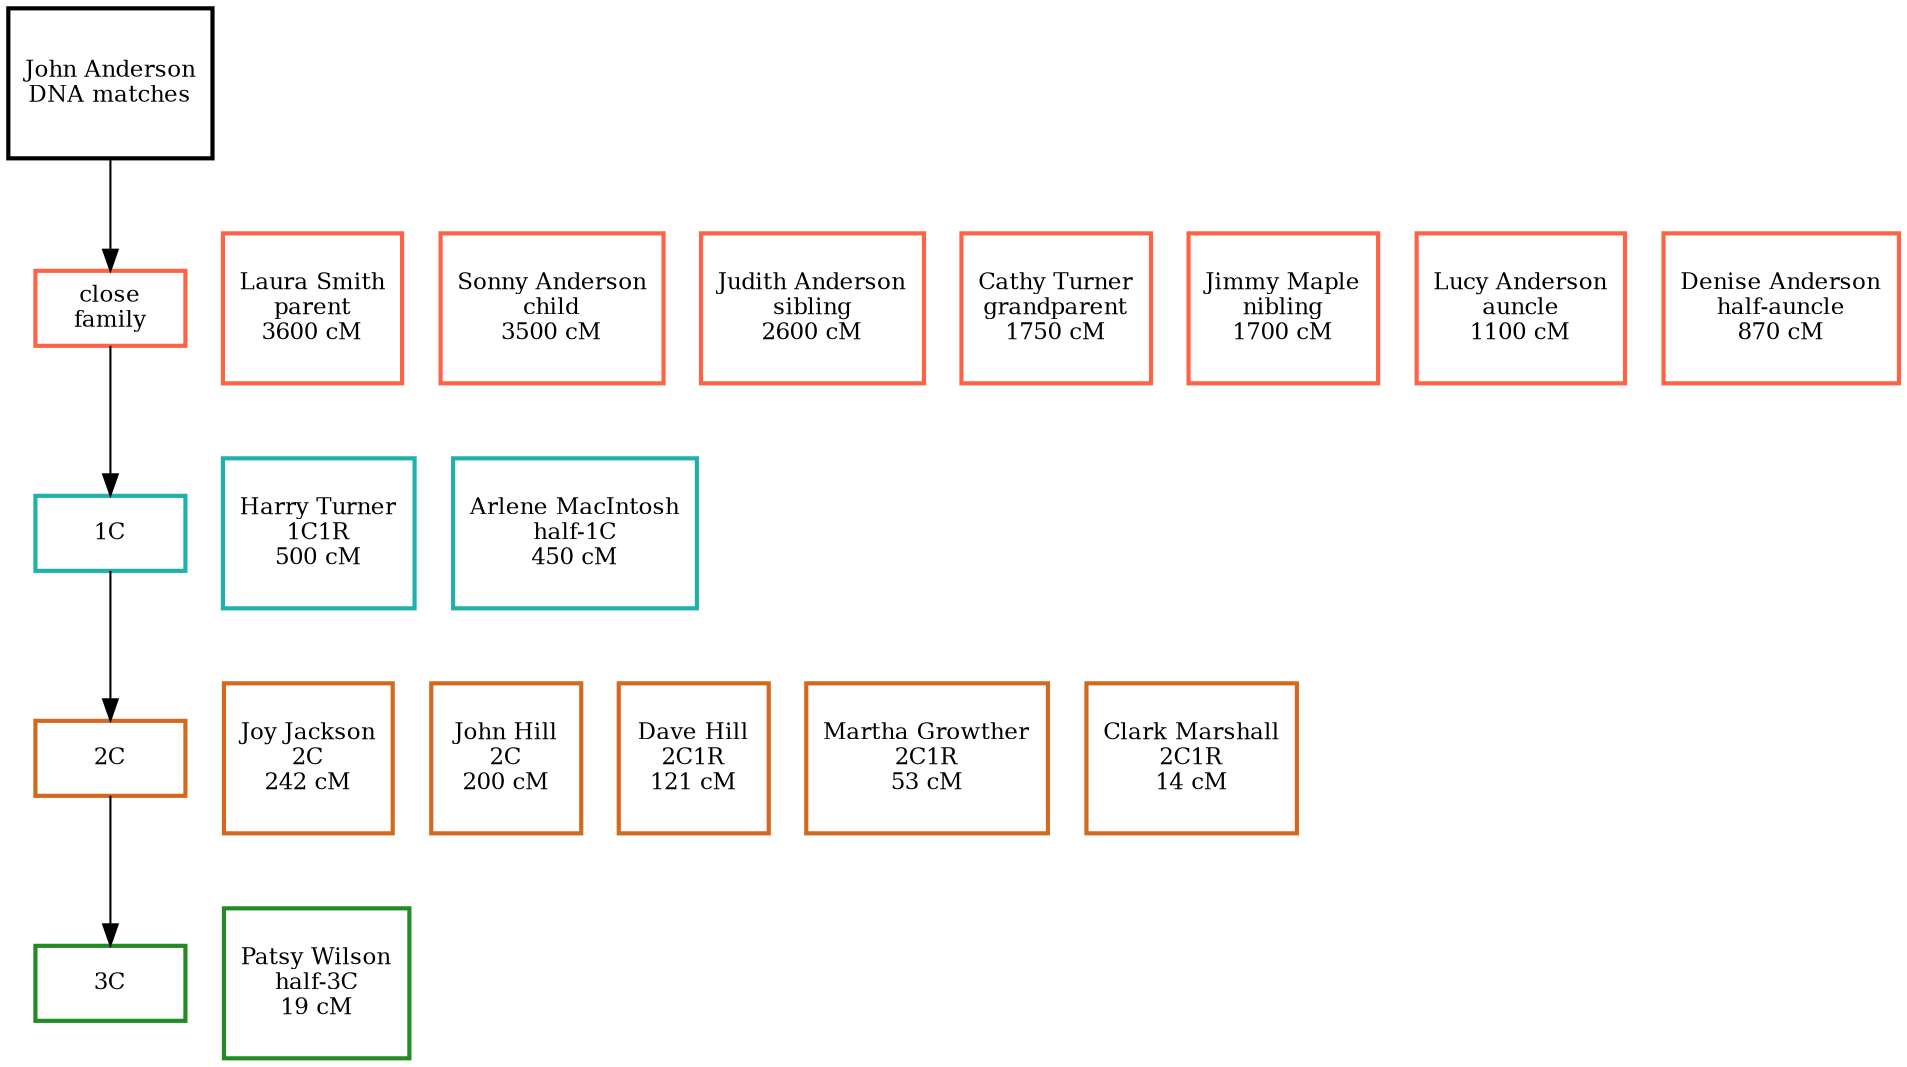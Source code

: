 digraph DNA_matches {
  node [
  style = "setlinewidth(2)",
  fontsize = 11, height = 1,
  shape = box, width = 1 ]

subgraph self {
  graph [rank = same]
  edge [style = invis];
  self_label [
     label = "John Anderson\nDNA matches",
     height = 1,
     row = top
  ];
}

 subgraph close {
   graph [rank = same]
   node [color="tomato"]
   edge [style = invis];
   close_label [
      label = "close\nfamily",
      height = 0.5,
      row = top
   ];
   close_1 [label="Laura Smith\nparent\n3600 cM"]
   close_label -> close_1
   close_2 [label="Sonny Anderson\nchild\n3500 cM"]
   close_1 -> close_2
   close_3 [label="Judith Anderson\nsibling\n2600 cM"]
   close_2 -> close_3
   close_4 [label="Cathy Turner\ngrandparent\n1750 cM"]
   close_3 -> close_4
   close_5 [label="Jimmy Maple\nnibling\n1700 cM"]
   close_4 -> close_5
   close_6 [label="Lucy Anderson\nauncle\n1100 cM"]
   close_5 -> close_6
   close_7 [label="Denise Anderson\nhalf-auncle\n870 cM"]
   close_6 -> close_7
 }

self_label -> close_label

 subgraph cuz1 {
   graph [rank = same]
   node [color="lightseagreen"]
   edge [style = invis];
   cuz1_label [
      label = "1C",
      height = 0.5,
      row = top
   ];
   cuz1_1 [label="Harry Turner\n1C1R\n500 cM"]
   cuz1_label -> cuz1_1
   cuz1_2 [label="Arlene MacIntosh\nhalf-1C\n450 cM"]
   cuz1_1 -> cuz1_2
 }

close_label -> cuz1_label

 subgraph cuz2 {
   graph [rank = same]
   node [color="chocolate"]
   edge [style = invis];
   cuz2_label [
      label = "2C",
      height = 0.5,
      row = top
   ];
   cuz2_1 [label="Joy Jackson\n2C\n242 cM"]
   cuz2_label -> cuz2_1
   cuz2_2 [label="John Hill\n2C\n200 cM"]
   cuz2_1 -> cuz2_2
   cuz2_3 [label="Dave Hill\n2C1R\n121 cM"]
   cuz2_2 -> cuz2_3
   cuz2_4 [label="Martha Growther\n2C1R\n53 cM"]
   cuz2_3 -> cuz2_4
   cuz2_5 [label="Clark Marshall\n2C1R\n14 cM"]
   cuz2_4 -> cuz2_5
 }

cuz1_label -> cuz2_label

 subgraph cuz3 {
   graph [rank = same]
   node [color="forestgreen"]
   edge [style = invis];
   cuz3_label [
      label = "3C",
      height = 0.5,
      row = top
   ];
   cuz3_1 [label="Patsy Wilson\nhalf-3C\n19 cM"]
   cuz3_label -> cuz3_1
 }

cuz2_label -> cuz3_label
}
